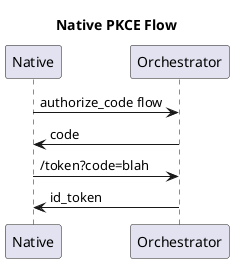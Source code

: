 @startuml

title Native PKCE Flow

Native -> Orchestrator: authorize_code flow
Native <- Orchestrator: code
Native -> Orchestrator: /token?code=blah
Native <- Orchestrator: id_token

@enduml